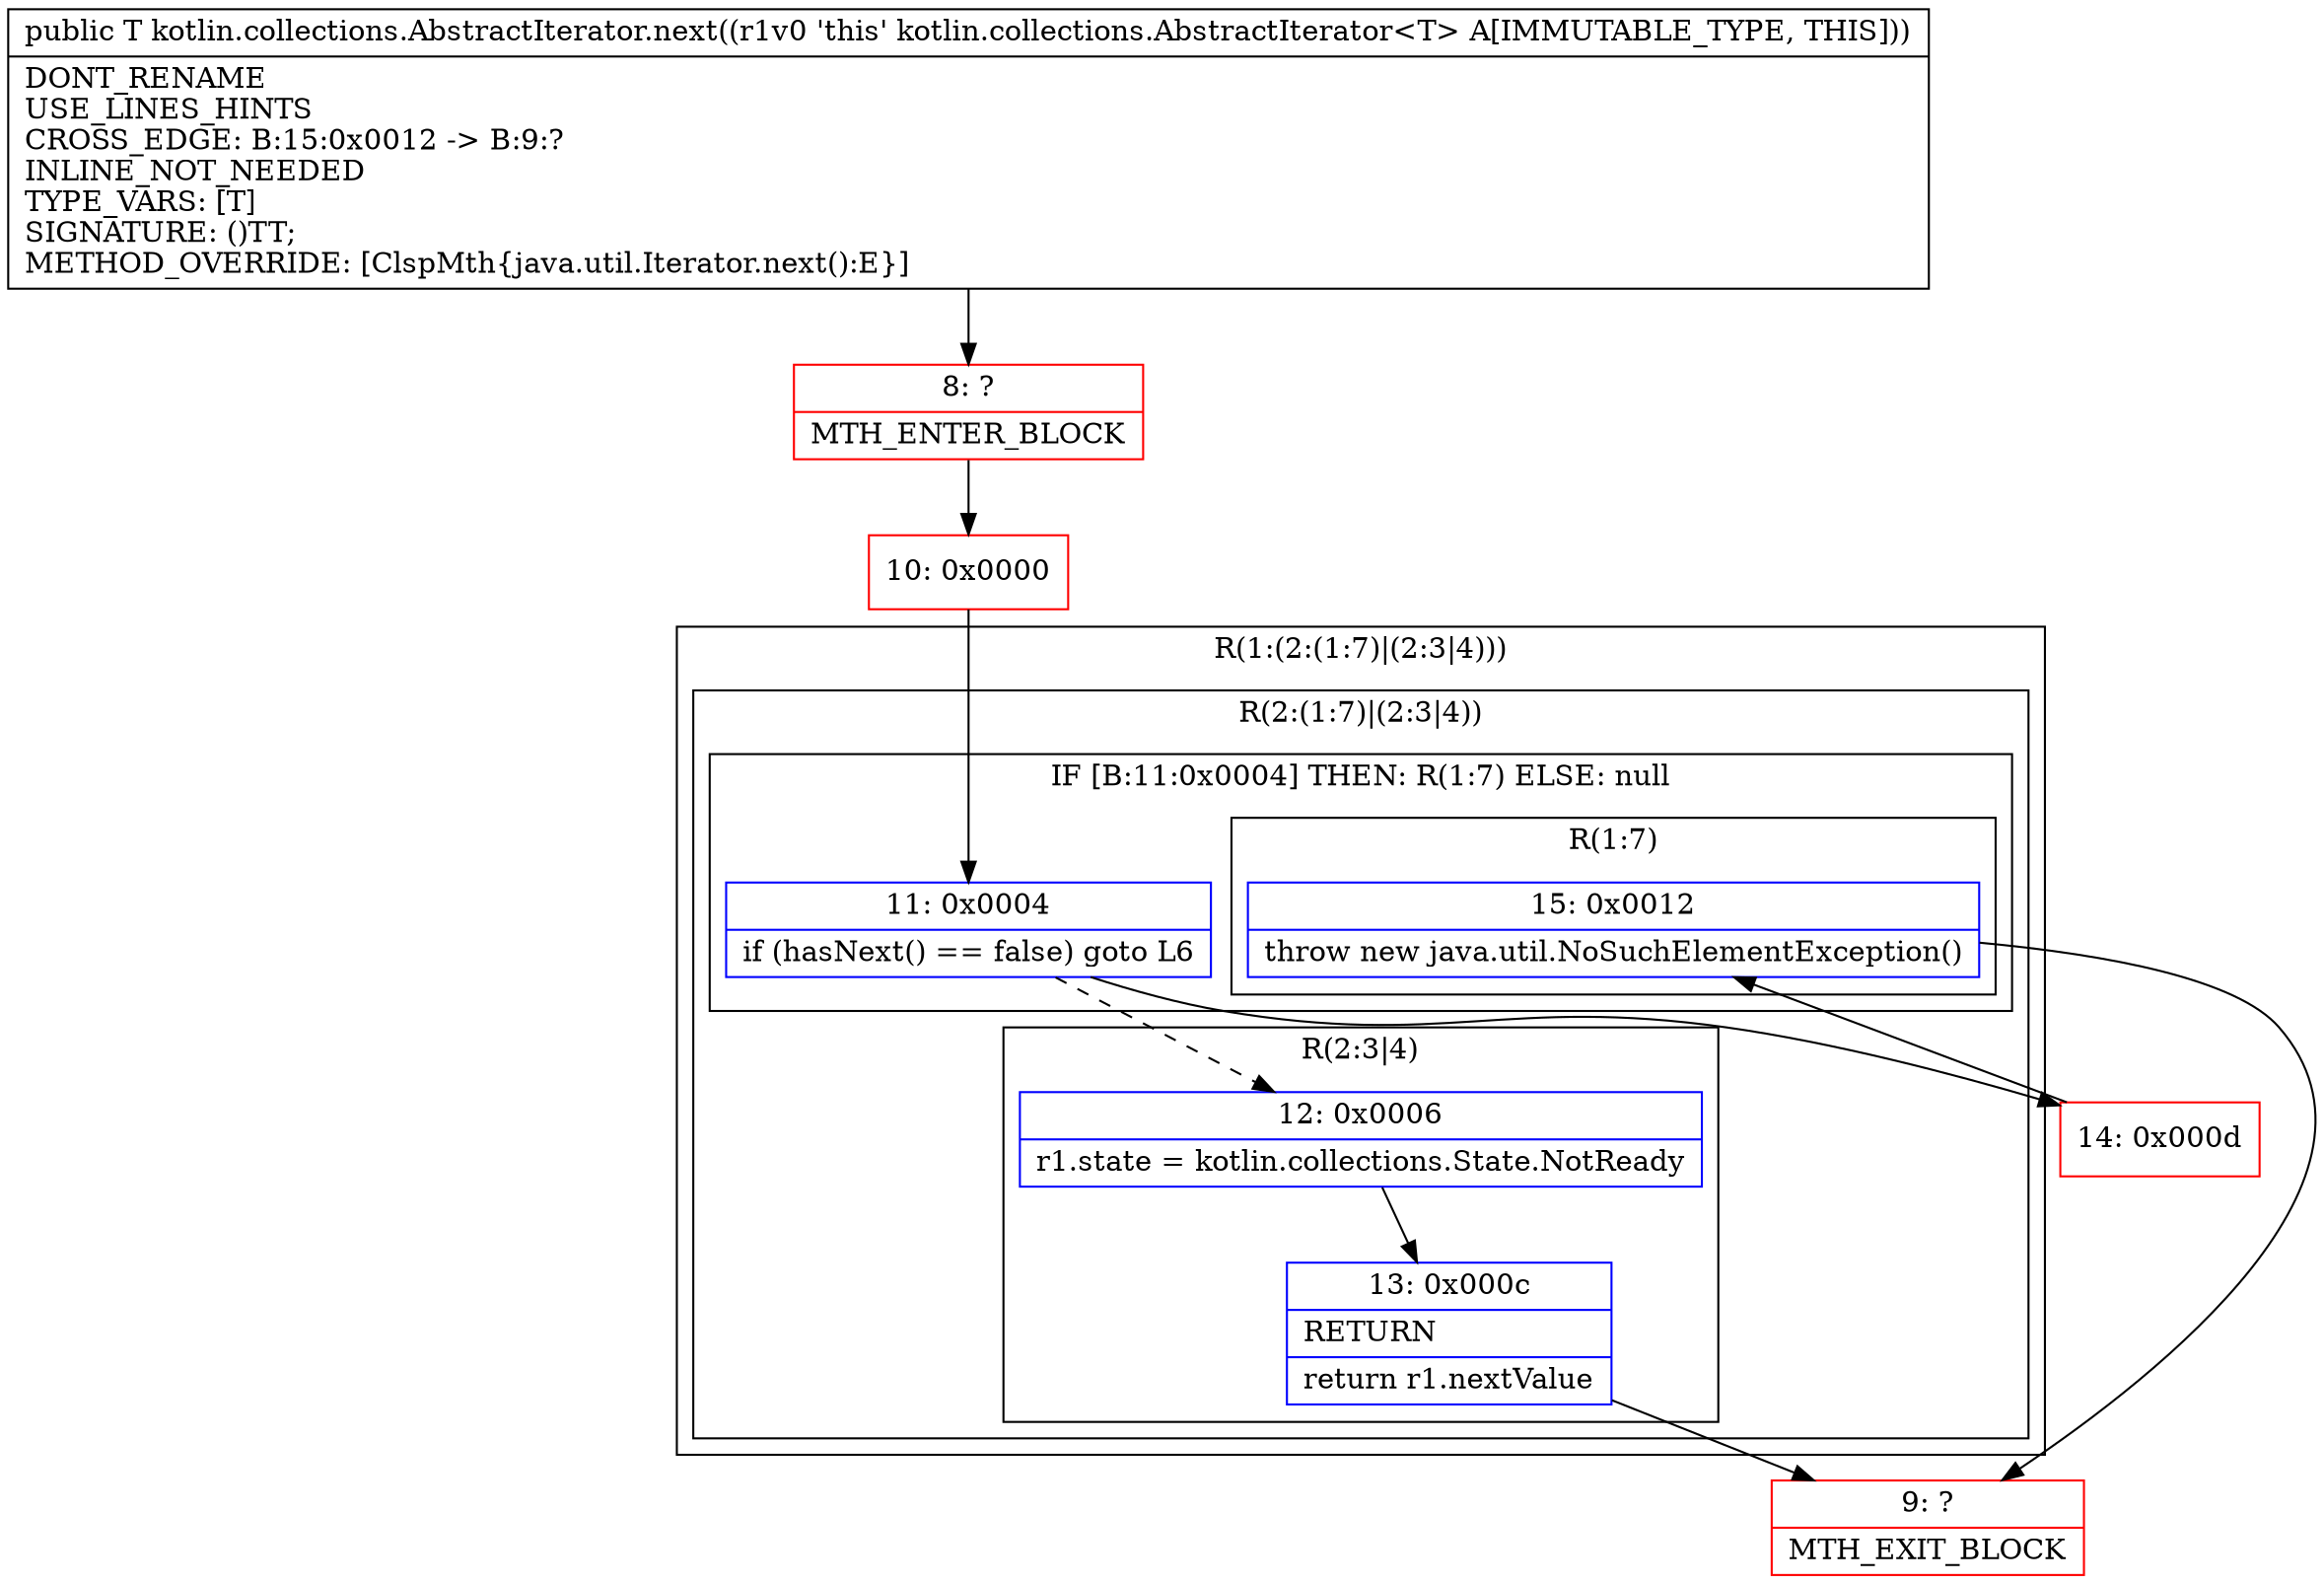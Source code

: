 digraph "CFG forkotlin.collections.AbstractIterator.next()Ljava\/lang\/Object;" {
subgraph cluster_Region_1576350759 {
label = "R(1:(2:(1:7)|(2:3|4)))";
node [shape=record,color=blue];
subgraph cluster_Region_1729475519 {
label = "R(2:(1:7)|(2:3|4))";
node [shape=record,color=blue];
subgraph cluster_IfRegion_1120335066 {
label = "IF [B:11:0x0004] THEN: R(1:7) ELSE: null";
node [shape=record,color=blue];
Node_11 [shape=record,label="{11\:\ 0x0004|if (hasNext() == false) goto L6\l}"];
subgraph cluster_Region_553862433 {
label = "R(1:7)";
node [shape=record,color=blue];
Node_15 [shape=record,label="{15\:\ 0x0012|throw new java.util.NoSuchElementException()\l}"];
}
}
subgraph cluster_Region_1436752170 {
label = "R(2:3|4)";
node [shape=record,color=blue];
Node_12 [shape=record,label="{12\:\ 0x0006|r1.state = kotlin.collections.State.NotReady\l}"];
Node_13 [shape=record,label="{13\:\ 0x000c|RETURN\l|return r1.nextValue\l}"];
}
}
}
Node_8 [shape=record,color=red,label="{8\:\ ?|MTH_ENTER_BLOCK\l}"];
Node_10 [shape=record,color=red,label="{10\:\ 0x0000}"];
Node_9 [shape=record,color=red,label="{9\:\ ?|MTH_EXIT_BLOCK\l}"];
Node_14 [shape=record,color=red,label="{14\:\ 0x000d}"];
MethodNode[shape=record,label="{public T kotlin.collections.AbstractIterator.next((r1v0 'this' kotlin.collections.AbstractIterator\<T\> A[IMMUTABLE_TYPE, THIS]))  | DONT_RENAME\lUSE_LINES_HINTS\lCROSS_EDGE: B:15:0x0012 \-\> B:9:?\lINLINE_NOT_NEEDED\lTYPE_VARS: [T]\lSIGNATURE: ()TT;\lMETHOD_OVERRIDE: [ClspMth\{java.util.Iterator.next():E\}]\l}"];
MethodNode -> Node_8;Node_11 -> Node_12[style=dashed];
Node_11 -> Node_14;
Node_15 -> Node_9;
Node_12 -> Node_13;
Node_13 -> Node_9;
Node_8 -> Node_10;
Node_10 -> Node_11;
Node_14 -> Node_15;
}

